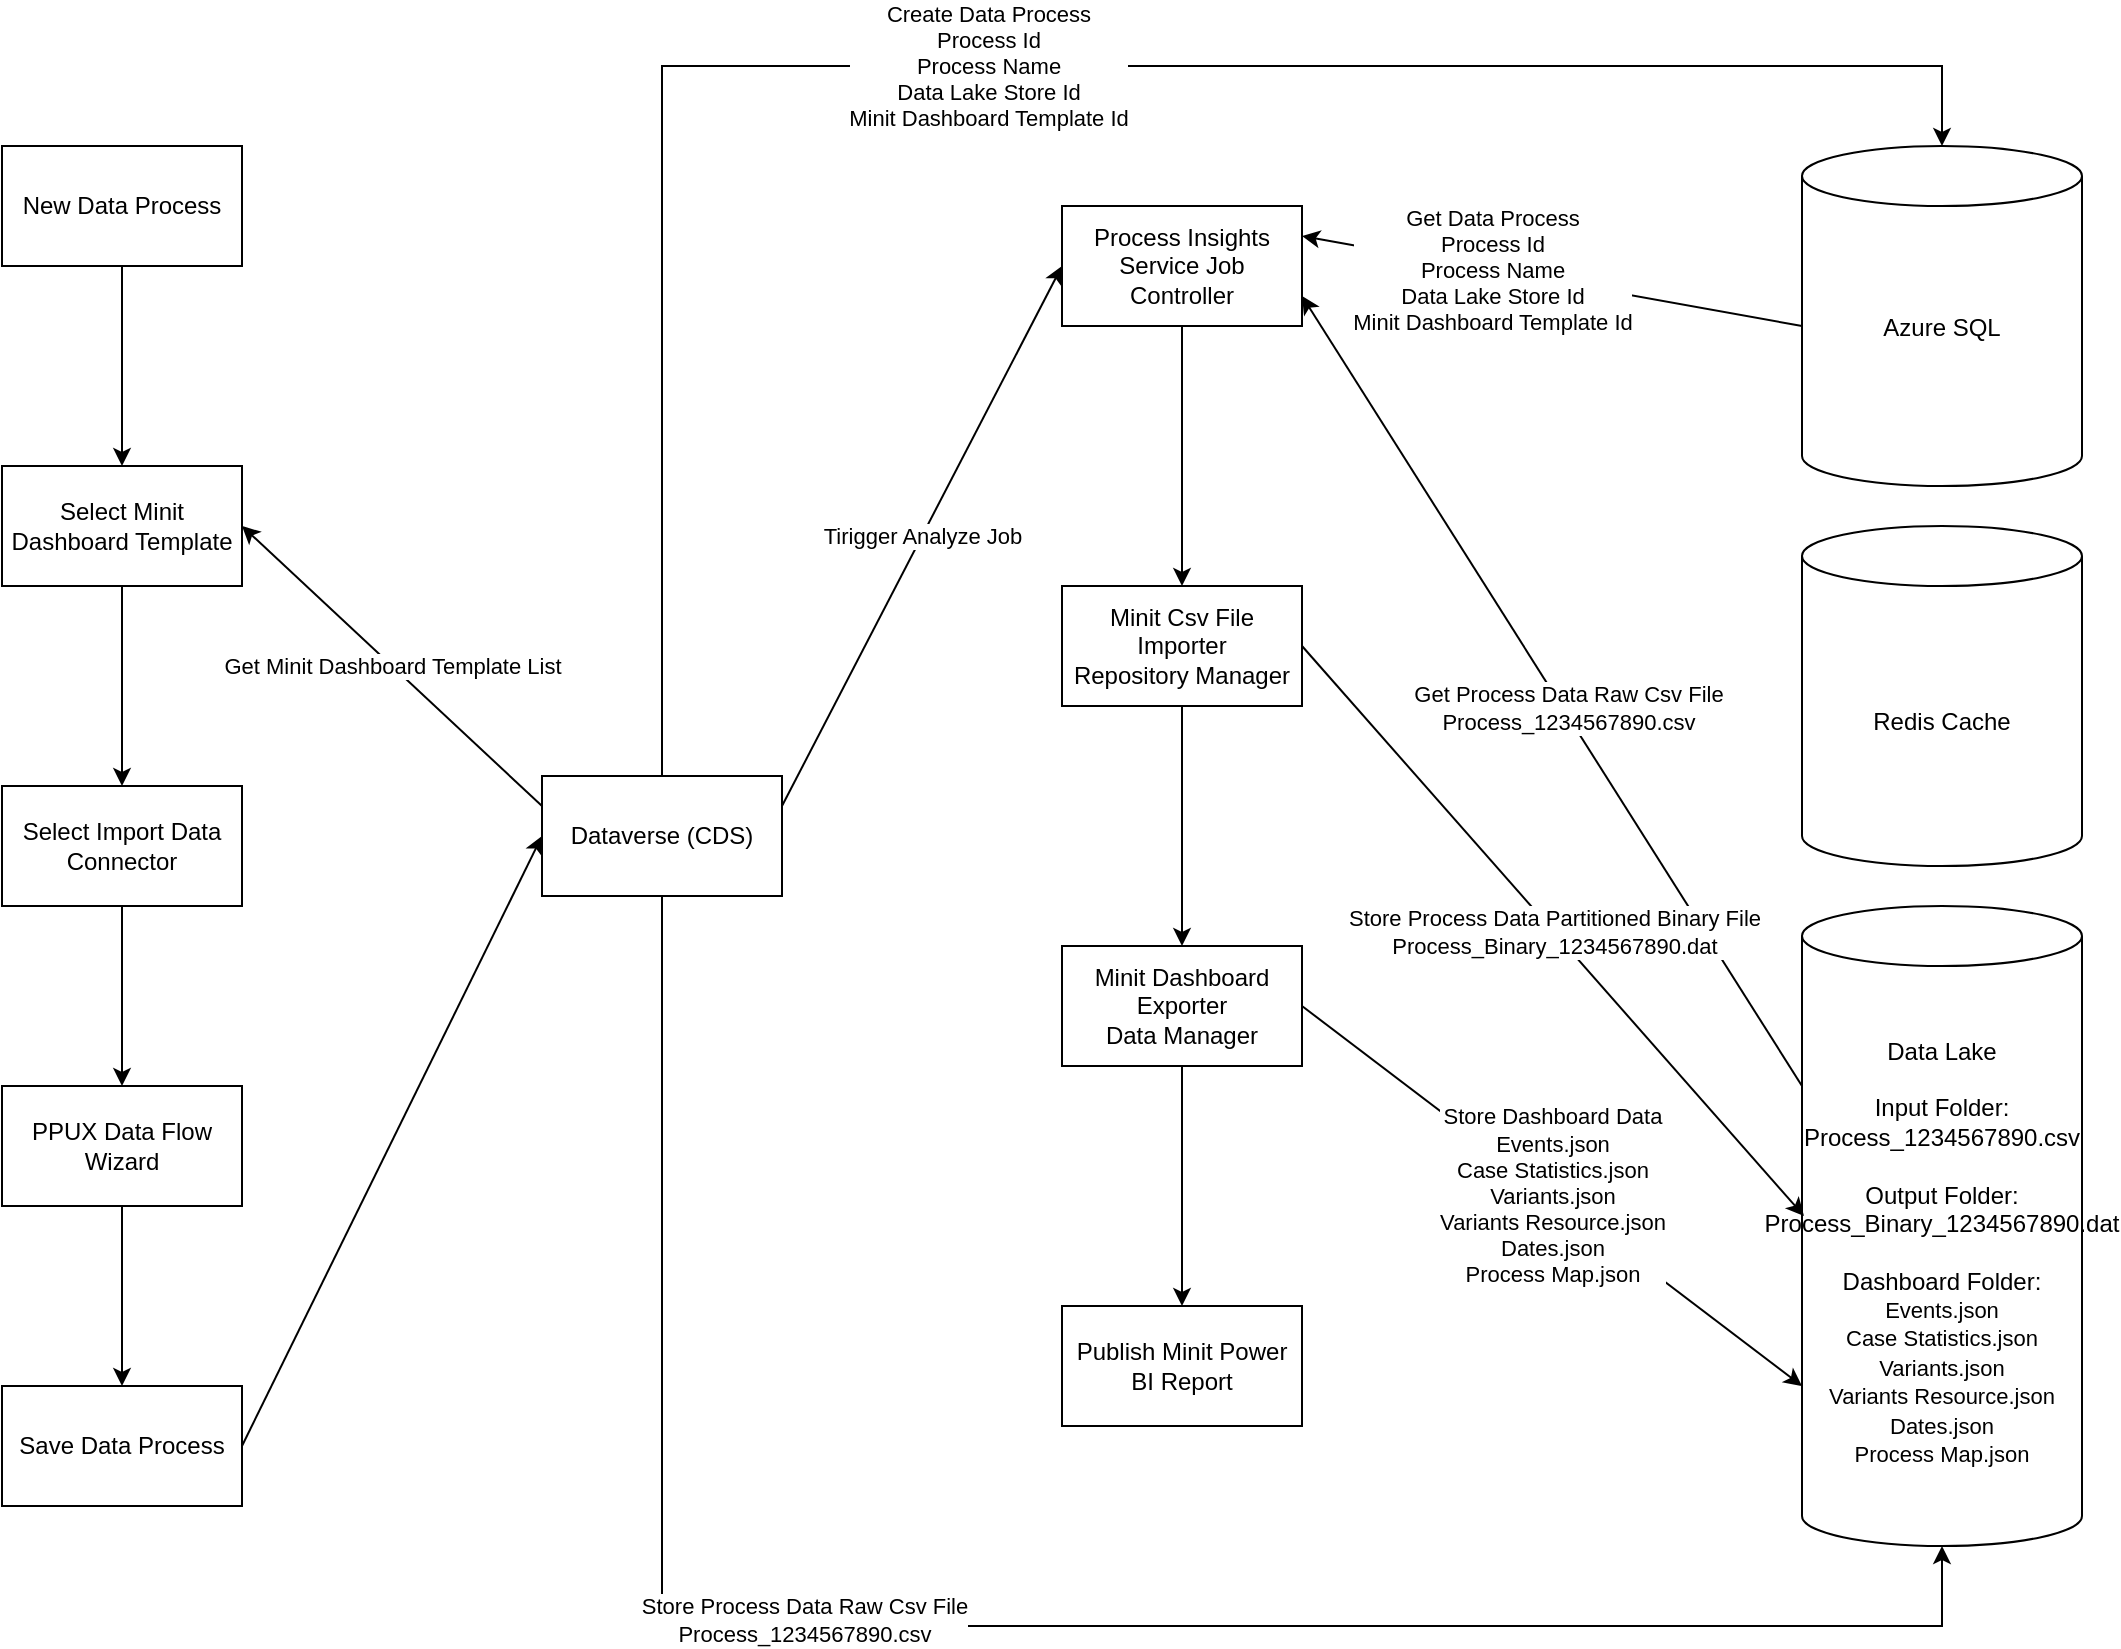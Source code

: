 <mxfile version="20.0.1" type="github">
  <diagram id="NiyUhias2j71h_jcPy_A" name="Page-1">
    <mxGraphModel dx="2062" dy="1160" grid="1" gridSize="10" guides="1" tooltips="1" connect="1" arrows="1" fold="1" page="1" pageScale="1" pageWidth="1100" pageHeight="850" math="0" shadow="0">
      <root>
        <mxCell id="0" />
        <mxCell id="1" parent="0" />
        <mxCell id="5sTWFHAsZy2F_GPWGi9K-1" value="PPUX Data Flow Wizard" style="rounded=0;whiteSpace=wrap;html=1;" vertex="1" parent="1">
          <mxGeometry x="20" y="550" width="120" height="60" as="geometry" />
        </mxCell>
        <mxCell id="5sTWFHAsZy2F_GPWGi9K-2" value="Dataverse (CDS)" style="rounded=0;whiteSpace=wrap;html=1;" vertex="1" parent="1">
          <mxGeometry x="290" y="395" width="120" height="60" as="geometry" />
        </mxCell>
        <mxCell id="5sTWFHAsZy2F_GPWGi9K-4" value="Data Lake&lt;br&gt;&lt;br&gt;Input Folder:&lt;br&gt;Process_1234567890.csv&lt;br&gt;&lt;br&gt;Output Folder:&lt;br&gt;Process_Binary_1234567890.dat&lt;br&gt;&lt;br&gt;Dashboard Folder:&lt;br&gt;&lt;span style=&quot;font-size: 11px; background-color: rgb(255, 255, 255);&quot;&gt;Events.json&lt;/span&gt;&lt;br style=&quot;font-size: 11px;&quot;&gt;&lt;span style=&quot;font-size: 11px; background-color: rgb(255, 255, 255);&quot;&gt;Case Statistics.json&lt;/span&gt;&lt;br style=&quot;font-size: 11px;&quot;&gt;&lt;span style=&quot;font-size: 11px; background-color: rgb(255, 255, 255);&quot;&gt;Variants.json&lt;/span&gt;&lt;br style=&quot;font-size: 11px;&quot;&gt;&lt;span style=&quot;font-size: 11px; background-color: rgb(255, 255, 255);&quot;&gt;Variants Resource.json&lt;/span&gt;&lt;br style=&quot;font-size: 11px;&quot;&gt;&lt;span style=&quot;font-size: 11px; background-color: rgb(255, 255, 255);&quot;&gt;Dates.json&lt;/span&gt;&lt;br style=&quot;font-size: 11px;&quot;&gt;&lt;span style=&quot;font-size: 11px; background-color: rgb(255, 255, 255);&quot;&gt;Process Map.json&lt;/span&gt;" style="shape=cylinder3;whiteSpace=wrap;html=1;boundedLbl=1;backgroundOutline=1;size=15;" vertex="1" parent="1">
          <mxGeometry x="920" y="460" width="140" height="320" as="geometry" />
        </mxCell>
        <mxCell id="5sTWFHAsZy2F_GPWGi9K-5" value="Azure SQL&lt;br&gt;&lt;br&gt;" style="shape=cylinder3;whiteSpace=wrap;html=1;boundedLbl=1;backgroundOutline=1;size=15;" vertex="1" parent="1">
          <mxGeometry x="920" y="80" width="140" height="170" as="geometry" />
        </mxCell>
        <mxCell id="5sTWFHAsZy2F_GPWGi9K-7" value="Create Data Process&lt;br&gt;Process Id&lt;br&gt;Process Name&lt;br&gt;Data Lake Store Id&lt;br&gt;Minit Dashboard Template Id" style="endArrow=classic;html=1;rounded=0;entryX=0.5;entryY=0;entryDx=0;entryDy=0;entryPerimeter=0;exitX=0.5;exitY=0;exitDx=0;exitDy=0;edgeStyle=orthogonalEdgeStyle;" edge="1" parent="1" source="5sTWFHAsZy2F_GPWGi9K-2" target="5sTWFHAsZy2F_GPWGi9K-5">
          <mxGeometry width="50" height="50" relative="1" as="geometry">
            <mxPoint x="530" y="160" as="sourcePoint" />
            <mxPoint x="580" y="110" as="targetPoint" />
            <Array as="points">
              <mxPoint x="350" y="40" />
              <mxPoint x="990" y="40" />
            </Array>
          </mxGeometry>
        </mxCell>
        <mxCell id="5sTWFHAsZy2F_GPWGi9K-8" value="" style="endArrow=classic;html=1;rounded=0;entryX=0.5;entryY=1;entryDx=0;entryDy=0;entryPerimeter=0;exitX=0.5;exitY=1;exitDx=0;exitDy=0;edgeStyle=orthogonalEdgeStyle;" edge="1" parent="1" source="5sTWFHAsZy2F_GPWGi9K-2" target="5sTWFHAsZy2F_GPWGi9K-4">
          <mxGeometry width="50" height="50" relative="1" as="geometry">
            <mxPoint x="390" y="60" as="sourcePoint" />
            <mxPoint x="540" y="340" as="targetPoint" />
            <Array as="points">
              <mxPoint x="350" y="820" />
              <mxPoint x="990" y="820" />
            </Array>
          </mxGeometry>
        </mxCell>
        <mxCell id="5sTWFHAsZy2F_GPWGi9K-9" value="Store Process Data Raw Csv File&lt;br&gt;Process_1234567890.csv" style="edgeLabel;html=1;align=center;verticalAlign=middle;resizable=0;points=[];" vertex="1" connectable="0" parent="5sTWFHAsZy2F_GPWGi9K-8">
          <mxGeometry x="-0.167" y="3" relative="1" as="geometry">
            <mxPoint x="1" as="offset" />
          </mxGeometry>
        </mxCell>
        <mxCell id="5sTWFHAsZy2F_GPWGi9K-10" value="Process Insights Service Job Controller" style="rounded=0;whiteSpace=wrap;html=1;" vertex="1" parent="1">
          <mxGeometry x="550" y="110" width="120" height="60" as="geometry" />
        </mxCell>
        <mxCell id="5sTWFHAsZy2F_GPWGi9K-11" value="Tirigger Analyze Job" style="endArrow=classic;html=1;rounded=0;entryX=0;entryY=0.5;entryDx=0;entryDy=0;exitX=1;exitY=0.25;exitDx=0;exitDy=0;" edge="1" parent="1" source="5sTWFHAsZy2F_GPWGi9K-2" target="5sTWFHAsZy2F_GPWGi9K-10">
          <mxGeometry width="50" height="50" relative="1" as="geometry">
            <mxPoint x="370" y="190" as="sourcePoint" />
            <mxPoint x="420" y="140" as="targetPoint" />
          </mxGeometry>
        </mxCell>
        <mxCell id="5sTWFHAsZy2F_GPWGi9K-12" value="Minit Csv File Importer&lt;br&gt;Repository Manager" style="rounded=0;whiteSpace=wrap;html=1;" vertex="1" parent="1">
          <mxGeometry x="550" y="300" width="120" height="60" as="geometry" />
        </mxCell>
        <mxCell id="5sTWFHAsZy2F_GPWGi9K-13" value="" style="endArrow=classic;html=1;rounded=0;entryX=0.5;entryY=0;entryDx=0;entryDy=0;" edge="1" parent="1" source="5sTWFHAsZy2F_GPWGi9K-10" target="5sTWFHAsZy2F_GPWGi9K-12">
          <mxGeometry width="50" height="50" relative="1" as="geometry">
            <mxPoint x="440" y="380" as="sourcePoint" />
            <mxPoint x="490" y="330" as="targetPoint" />
          </mxGeometry>
        </mxCell>
        <mxCell id="5sTWFHAsZy2F_GPWGi9K-14" value="" style="endArrow=classic;html=1;rounded=0;entryX=1;entryY=0.75;entryDx=0;entryDy=0;exitX=0;exitY=0;exitDx=0;exitDy=90;exitPerimeter=0;" edge="1" parent="1" source="5sTWFHAsZy2F_GPWGi9K-4" target="5sTWFHAsZy2F_GPWGi9K-10">
          <mxGeometry width="50" height="50" relative="1" as="geometry">
            <mxPoint x="710" y="580" as="sourcePoint" />
            <mxPoint x="760" y="530" as="targetPoint" />
          </mxGeometry>
        </mxCell>
        <mxCell id="5sTWFHAsZy2F_GPWGi9K-16" value="Get Process Data Raw Csv File&lt;br&gt;Process_1234567890.csv" style="edgeLabel;html=1;align=center;verticalAlign=middle;resizable=0;points=[];" vertex="1" connectable="0" parent="5sTWFHAsZy2F_GPWGi9K-14">
          <mxGeometry x="-0.043" y="-1" relative="1" as="geometry">
            <mxPoint x="1" as="offset" />
          </mxGeometry>
        </mxCell>
        <mxCell id="5sTWFHAsZy2F_GPWGi9K-18" value="" style="endArrow=classic;html=1;rounded=0;entryX=0;entryY=0.5;entryDx=0;entryDy=0;exitX=1;exitY=0.5;exitDx=0;exitDy=0;" edge="1" parent="1" source="5sTWFHAsZy2F_GPWGi9K-37" target="5sTWFHAsZy2F_GPWGi9K-2">
          <mxGeometry width="50" height="50" relative="1" as="geometry">
            <mxPoint x="370" y="120" as="sourcePoint" />
            <mxPoint x="240" y="70" as="targetPoint" />
          </mxGeometry>
        </mxCell>
        <mxCell id="5sTWFHAsZy2F_GPWGi9K-19" value="Select Import Data Connector" style="rounded=0;whiteSpace=wrap;html=1;" vertex="1" parent="1">
          <mxGeometry x="20" y="400" width="120" height="60" as="geometry" />
        </mxCell>
        <mxCell id="5sTWFHAsZy2F_GPWGi9K-20" value="" style="endArrow=classic;html=1;rounded=0;entryX=0.5;entryY=0;entryDx=0;entryDy=0;" edge="1" parent="1" source="5sTWFHAsZy2F_GPWGi9K-19" target="5sTWFHAsZy2F_GPWGi9K-1">
          <mxGeometry width="50" height="50" relative="1" as="geometry">
            <mxPoint x="90" y="160" as="sourcePoint" />
            <mxPoint x="130" y="230" as="targetPoint" />
          </mxGeometry>
        </mxCell>
        <mxCell id="5sTWFHAsZy2F_GPWGi9K-22" value="New Data Process" style="rounded=0;whiteSpace=wrap;html=1;" vertex="1" parent="1">
          <mxGeometry x="20" y="80" width="120" height="60" as="geometry" />
        </mxCell>
        <mxCell id="5sTWFHAsZy2F_GPWGi9K-23" value="Select Minit Dashboard Template" style="rounded=0;whiteSpace=wrap;html=1;" vertex="1" parent="1">
          <mxGeometry x="20" y="240" width="120" height="60" as="geometry" />
        </mxCell>
        <mxCell id="5sTWFHAsZy2F_GPWGi9K-24" value="" style="endArrow=classic;html=1;rounded=0;entryX=0.5;entryY=0;entryDx=0;entryDy=0;" edge="1" parent="1" source="5sTWFHAsZy2F_GPWGi9K-22" target="5sTWFHAsZy2F_GPWGi9K-23">
          <mxGeometry width="50" height="50" relative="1" as="geometry">
            <mxPoint x="250" y="335" as="sourcePoint" />
            <mxPoint x="160" y="110" as="targetPoint" />
          </mxGeometry>
        </mxCell>
        <mxCell id="5sTWFHAsZy2F_GPWGi9K-25" value="" style="endArrow=classic;html=1;rounded=0;entryX=0.5;entryY=0;entryDx=0;entryDy=0;exitX=0.5;exitY=1;exitDx=0;exitDy=0;" edge="1" parent="1" source="5sTWFHAsZy2F_GPWGi9K-23" target="5sTWFHAsZy2F_GPWGi9K-19">
          <mxGeometry width="50" height="50" relative="1" as="geometry">
            <mxPoint x="260" y="520" as="sourcePoint" />
            <mxPoint x="260" y="435" as="targetPoint" />
          </mxGeometry>
        </mxCell>
        <mxCell id="5sTWFHAsZy2F_GPWGi9K-26" value="Get Minit Dashboard Template List" style="endArrow=classic;html=1;rounded=0;entryX=1;entryY=0.5;entryDx=0;entryDy=0;exitX=0;exitY=0.25;exitDx=0;exitDy=0;" edge="1" parent="1" source="5sTWFHAsZy2F_GPWGi9K-2" target="5sTWFHAsZy2F_GPWGi9K-23">
          <mxGeometry width="50" height="50" relative="1" as="geometry">
            <mxPoint x="100" y="435" as="sourcePoint" />
            <mxPoint x="100" y="350" as="targetPoint" />
          </mxGeometry>
        </mxCell>
        <mxCell id="5sTWFHAsZy2F_GPWGi9K-27" value="" style="endArrow=classic;html=1;rounded=0;entryX=1;entryY=0.25;entryDx=0;entryDy=0;exitX=0;exitY=0;exitDx=0;exitDy=90;exitPerimeter=0;" edge="1" parent="1" source="5sTWFHAsZy2F_GPWGi9K-5" target="5sTWFHAsZy2F_GPWGi9K-10">
          <mxGeometry width="50" height="50" relative="1" as="geometry">
            <mxPoint x="500" y="290" as="sourcePoint" />
            <mxPoint x="500" y="400" as="targetPoint" />
          </mxGeometry>
        </mxCell>
        <mxCell id="5sTWFHAsZy2F_GPWGi9K-28" value="Get Data Process&lt;br&gt;Process Id&lt;br&gt;Process Name&lt;br&gt;Data Lake Store Id&lt;br&gt;Minit Dashboard Template Id" style="edgeLabel;html=1;align=center;verticalAlign=middle;resizable=0;points=[];" vertex="1" connectable="0" parent="5sTWFHAsZy2F_GPWGi9K-27">
          <mxGeometry x="0.243" relative="1" as="geometry">
            <mxPoint as="offset" />
          </mxGeometry>
        </mxCell>
        <mxCell id="5sTWFHAsZy2F_GPWGi9K-29" value="Store Process Data Partitioned Binary File&lt;br&gt;Process_Binary_1234567890.dat" style="endArrow=classic;html=1;rounded=0;entryX=0;entryY=0.5;entryDx=0;entryDy=0;entryPerimeter=0;exitX=1;exitY=0.5;exitDx=0;exitDy=0;" edge="1" parent="1" source="5sTWFHAsZy2F_GPWGi9K-12">
          <mxGeometry width="50" height="50" relative="1" as="geometry">
            <mxPoint x="551" y="490" as="sourcePoint" />
            <mxPoint x="921" y="615" as="targetPoint" />
          </mxGeometry>
        </mxCell>
        <mxCell id="5sTWFHAsZy2F_GPWGi9K-30" value="Minit Dashboard Exporter&lt;br&gt;Data Manager" style="rounded=0;whiteSpace=wrap;html=1;" vertex="1" parent="1">
          <mxGeometry x="550" y="480" width="120" height="60" as="geometry" />
        </mxCell>
        <mxCell id="5sTWFHAsZy2F_GPWGi9K-31" value="" style="endArrow=classic;html=1;rounded=0;exitX=0.5;exitY=1;exitDx=0;exitDy=0;" edge="1" parent="1" source="5sTWFHAsZy2F_GPWGi9K-12" target="5sTWFHAsZy2F_GPWGi9K-30">
          <mxGeometry width="50" height="50" relative="1" as="geometry">
            <mxPoint x="620" y="220" as="sourcePoint" />
            <mxPoint x="620" y="315" as="targetPoint" />
          </mxGeometry>
        </mxCell>
        <mxCell id="5sTWFHAsZy2F_GPWGi9K-33" value="Store Dashboard Data&lt;br&gt;Events.json&lt;br&gt;Case Statistics.json&lt;br&gt;Variants.json&lt;br&gt;Variants Resource.json&lt;br&gt;Dates.json&lt;br&gt;Process Map.json" style="endArrow=classic;html=1;rounded=0;exitX=1;exitY=0.5;exitDx=0;exitDy=0;entryX=0;entryY=0;entryDx=0;entryDy=240;entryPerimeter=0;" edge="1" parent="1" source="5sTWFHAsZy2F_GPWGi9K-30" target="5sTWFHAsZy2F_GPWGi9K-4">
          <mxGeometry width="50" height="50" relative="1" as="geometry">
            <mxPoint x="560" y="525" as="sourcePoint" />
            <mxPoint x="900" y="730" as="targetPoint" />
          </mxGeometry>
        </mxCell>
        <mxCell id="5sTWFHAsZy2F_GPWGi9K-34" value="Publish Minit Power BI Report" style="rounded=0;whiteSpace=wrap;html=1;" vertex="1" parent="1">
          <mxGeometry x="550" y="660" width="120" height="60" as="geometry" />
        </mxCell>
        <mxCell id="5sTWFHAsZy2F_GPWGi9K-35" value="" style="endArrow=classic;html=1;rounded=0;exitX=0.5;exitY=1;exitDx=0;exitDy=0;" edge="1" parent="1" source="5sTWFHAsZy2F_GPWGi9K-30" target="5sTWFHAsZy2F_GPWGi9K-34">
          <mxGeometry width="50" height="50" relative="1" as="geometry">
            <mxPoint x="620" y="375" as="sourcePoint" />
            <mxPoint x="620" y="450" as="targetPoint" />
          </mxGeometry>
        </mxCell>
        <mxCell id="5sTWFHAsZy2F_GPWGi9K-37" value="Save Data Process" style="rounded=0;whiteSpace=wrap;html=1;" vertex="1" parent="1">
          <mxGeometry x="20" y="700" width="120" height="60" as="geometry" />
        </mxCell>
        <mxCell id="5sTWFHAsZy2F_GPWGi9K-38" value="" style="endArrow=classic;html=1;rounded=0;exitX=0.5;exitY=1;exitDx=0;exitDy=0;" edge="1" parent="1" source="5sTWFHAsZy2F_GPWGi9K-1" target="5sTWFHAsZy2F_GPWGi9K-37">
          <mxGeometry width="50" height="50" relative="1" as="geometry">
            <mxPoint x="90" y="470" as="sourcePoint" />
            <mxPoint x="90" y="560" as="targetPoint" />
          </mxGeometry>
        </mxCell>
        <mxCell id="5sTWFHAsZy2F_GPWGi9K-39" value="Redis Cache" style="shape=cylinder3;whiteSpace=wrap;html=1;boundedLbl=1;backgroundOutline=1;size=15;" vertex="1" parent="1">
          <mxGeometry x="920" y="270" width="140" height="170" as="geometry" />
        </mxCell>
      </root>
    </mxGraphModel>
  </diagram>
</mxfile>
